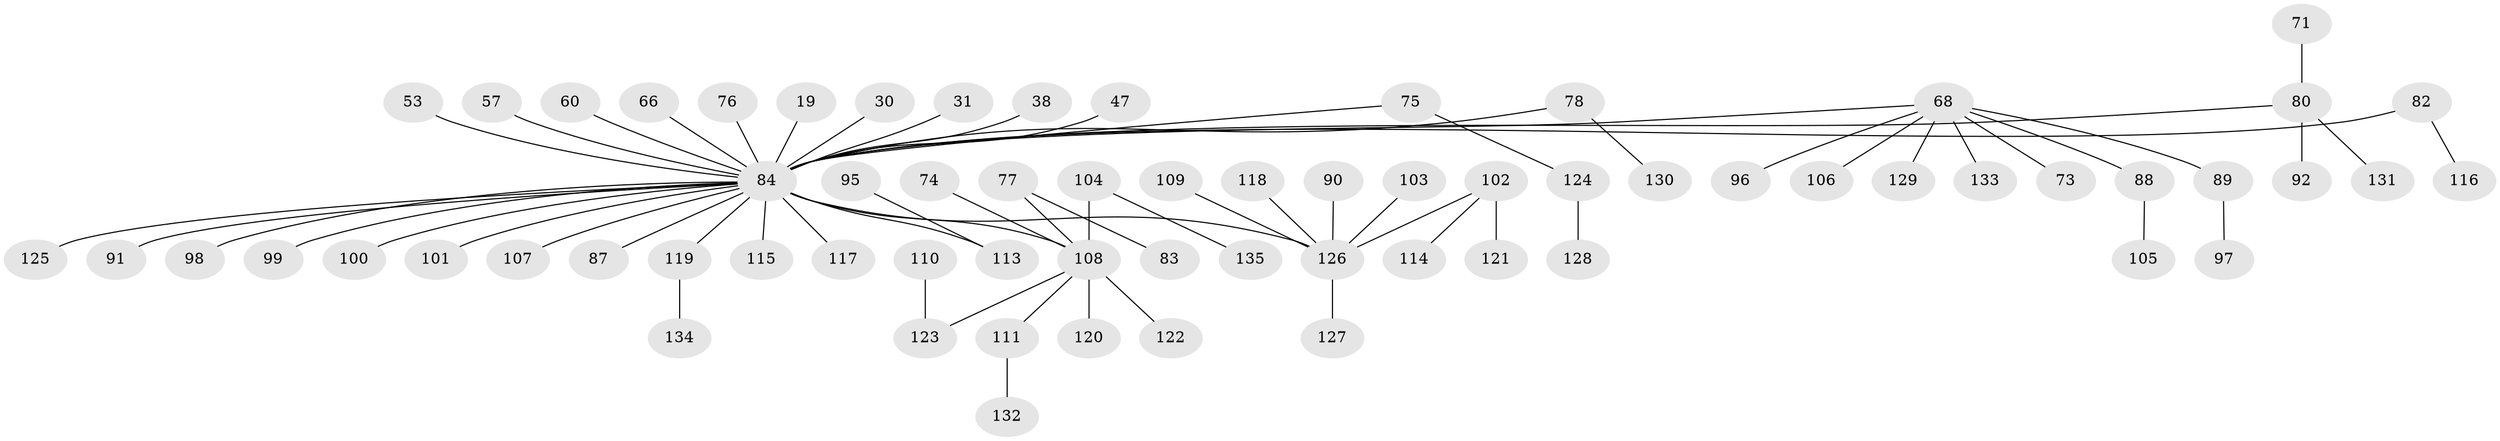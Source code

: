 // original degree distribution, {4: 0.08888888888888889, 10: 0.007407407407407408, 5: 0.02962962962962963, 2: 0.2518518518518518, 6: 0.014814814814814815, 3: 0.1259259259259259, 1: 0.48148148148148145}
// Generated by graph-tools (version 1.1) at 2025/42/03/09/25 04:42:41]
// undirected, 67 vertices, 66 edges
graph export_dot {
graph [start="1"]
  node [color=gray90,style=filled];
  19;
  30;
  31;
  38;
  47 [super="+46"];
  53;
  57;
  60;
  66;
  68 [super="+14+18+49"];
  71;
  73;
  74;
  75 [super="+69"];
  76;
  77;
  78;
  80 [super="+63"];
  82 [super="+81"];
  83;
  84 [super="+50+6+36+24+40"];
  87;
  88 [super="+39+55"];
  89 [super="+64"];
  90;
  91 [super="+72"];
  92;
  95;
  96 [super="+56"];
  97;
  98;
  99;
  100;
  101;
  102 [super="+58+61+86+94"];
  103;
  104;
  105;
  106;
  107;
  108 [super="+42+16+3+51"];
  109;
  110;
  111;
  113 [super="+93"];
  114;
  115;
  116;
  117;
  118;
  119;
  120;
  121;
  122;
  123 [super="+62"];
  124;
  125;
  126 [super="+85+112"];
  127;
  128;
  129;
  130;
  131;
  132;
  133;
  134;
  135;
  19 -- 84;
  30 -- 84;
  31 -- 84;
  38 -- 84;
  47 -- 84;
  53 -- 84;
  57 -- 84;
  60 -- 84;
  66 -- 84;
  68 -- 106;
  68 -- 129;
  68 -- 73;
  68 -- 133;
  68 -- 88;
  68 -- 84;
  68 -- 96;
  68 -- 89;
  71 -- 80;
  74 -- 108;
  75 -- 124;
  75 -- 84;
  76 -- 84;
  77 -- 83;
  77 -- 108;
  78 -- 130;
  78 -- 84;
  80 -- 92;
  80 -- 131;
  80 -- 84;
  82 -- 116;
  82 -- 84;
  84 -- 87;
  84 -- 91 [weight=2];
  84 -- 100;
  84 -- 101;
  84 -- 107;
  84 -- 115;
  84 -- 117;
  84 -- 119;
  84 -- 125;
  84 -- 98;
  84 -- 99;
  84 -- 126 [weight=2];
  84 -- 108 [weight=2];
  84 -- 113;
  88 -- 105;
  89 -- 97;
  90 -- 126;
  95 -- 113;
  102 -- 126;
  102 -- 121;
  102 -- 114;
  103 -- 126;
  104 -- 135;
  104 -- 108;
  108 -- 122;
  108 -- 120;
  108 -- 123;
  108 -- 111;
  109 -- 126;
  110 -- 123;
  111 -- 132;
  118 -- 126;
  119 -- 134;
  124 -- 128;
  126 -- 127;
}

